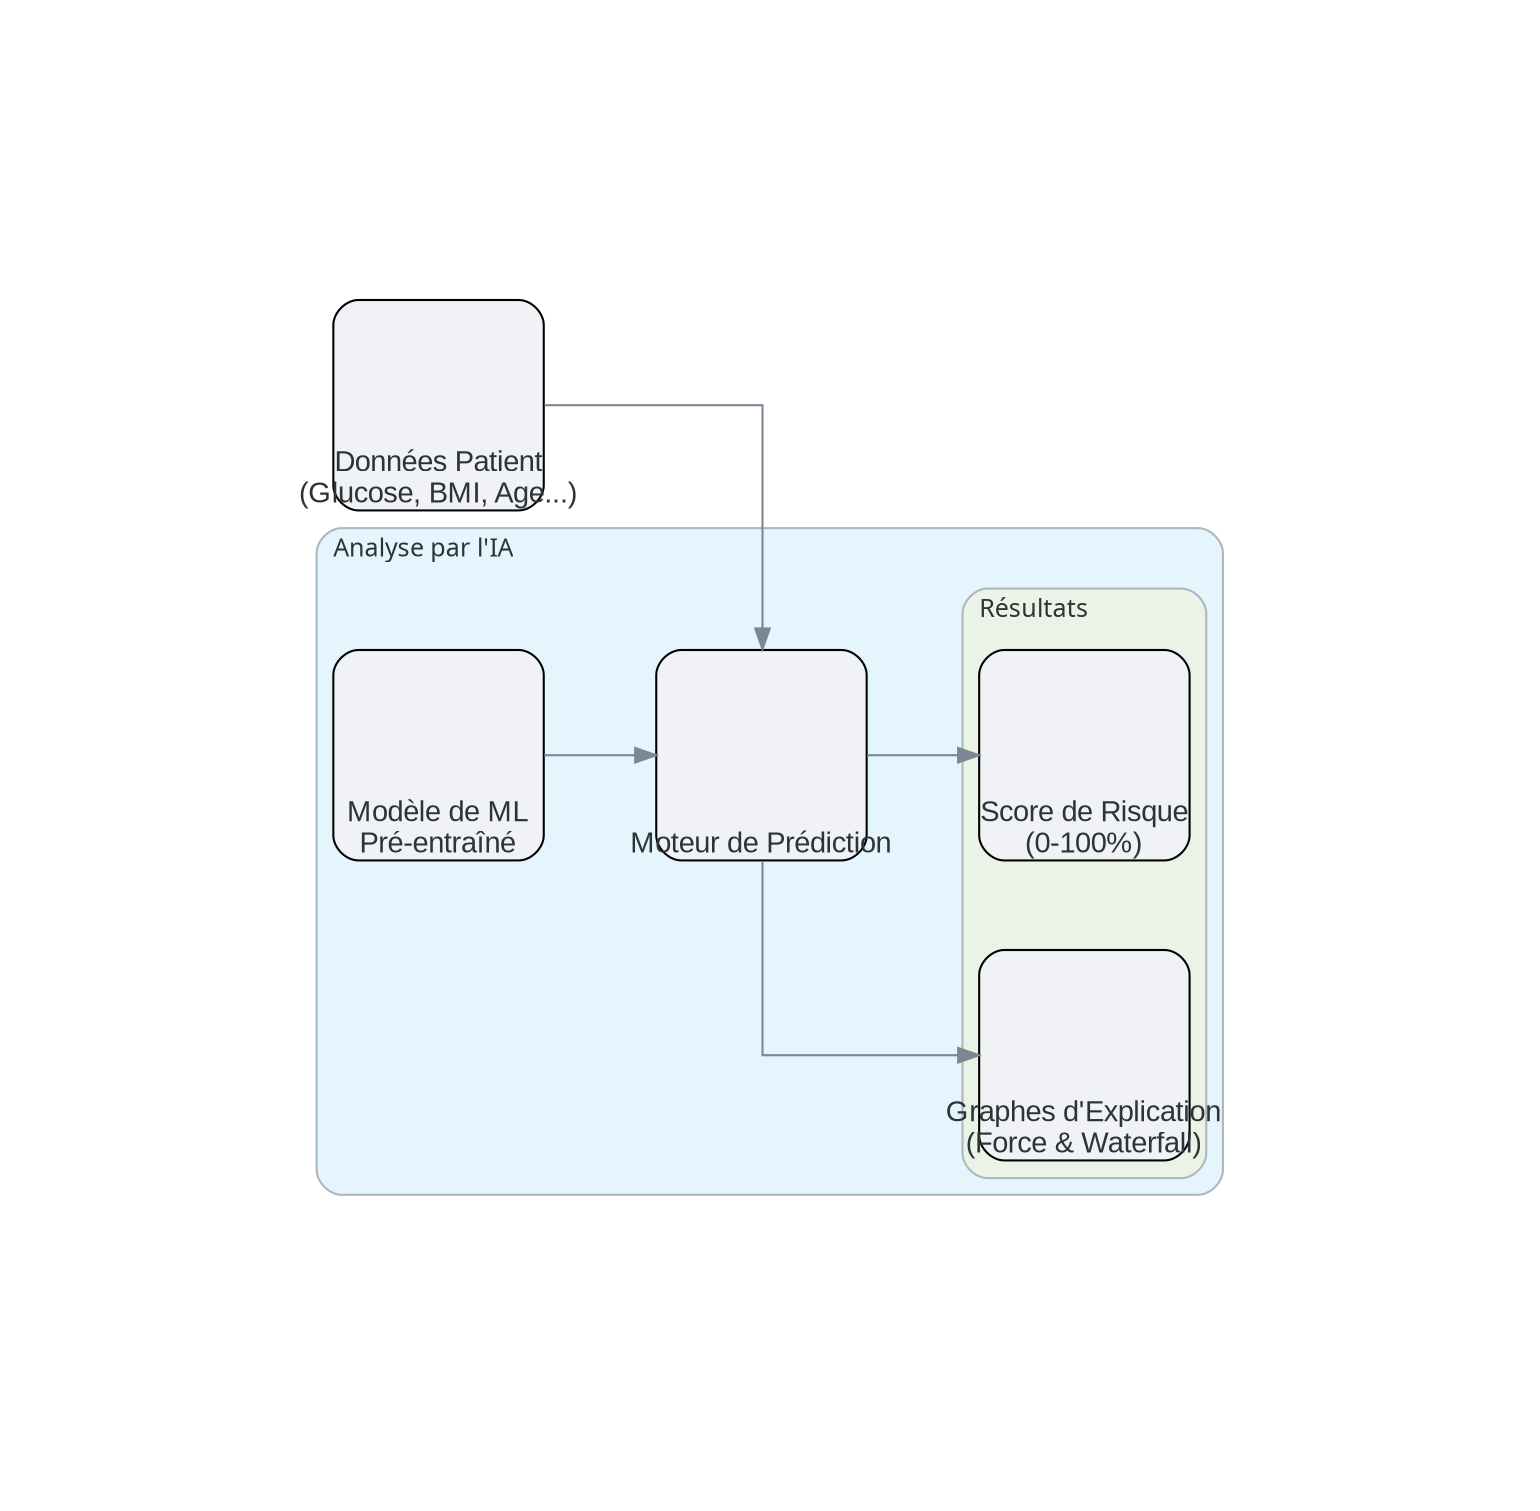 digraph {
	graph [bgcolor=transparent fontcolor="#2D3436" fontname="Sans-Serif" fontsize=20 label="" nodesep=0.60 pad=2.0 rankdir=LR ranksep=0.75 splines=ortho]
	node [fillcolor="#F0F2F6" fixedsize=true fontcolor="#2D3436" fontname=Arial fontsize=14 height=1.4 imagescale=true labelloc=b shape=box style="rounded,filled" width=1.4]
	edge [color="#7B8894" fontname=Arial fontsize=12]
	"0d9e47fbc8d54209a4bddba2288dba69" [label="Données Patient
(Glucose, BMI, Age...)"]
	subgraph "cluster_Analyse par l'IA" {
		graph [bgcolor="#E5F5FD" fontname="Sans-Serif" fontsize=12 label="Analyse par l'IA" labeljust=l pencolor="#AEB6BE" rankdir=LR shape=box style=rounded]
		b5ecda0a1a2c4b77bd07d44fa443561a [label="Modèle de ML
Pré-entraîné"]
		"9b4e4c87b39b4deb880bc286db2e7ca1" [label="Moteur de Prédiction"]
		subgraph "cluster_Résultats" {
			graph [bgcolor="#EBF3E7" fontname="Sans-Serif" fontsize=12 label="Résultats" labeljust=l pencolor="#AEB6BE" rankdir=LR shape=box style=rounded]
			ade845d409ef4676b6de53e71a29debf [label="Score de Risque
(0-100%)"]
			"800efe9af4304aa486e640fb39b5c239" [label="Graphes d'Explication
(Force & Waterfall)"]
		}
	}
	"0d9e47fbc8d54209a4bddba2288dba69" -> "9b4e4c87b39b4deb880bc286db2e7ca1" [dir=forward fontcolor="#2D3436" fontname="Sans-Serif" fontsize=13]
	b5ecda0a1a2c4b77bd07d44fa443561a -> "9b4e4c87b39b4deb880bc286db2e7ca1" [dir=forward fontcolor="#2D3436" fontname="Sans-Serif" fontsize=13]
	"9b4e4c87b39b4deb880bc286db2e7ca1" -> ade845d409ef4676b6de53e71a29debf [dir=forward fontcolor="#2D3436" fontname="Sans-Serif" fontsize=13]
	"9b4e4c87b39b4deb880bc286db2e7ca1" -> "800efe9af4304aa486e640fb39b5c239" [dir=forward fontcolor="#2D3436" fontname="Sans-Serif" fontsize=13]
}
